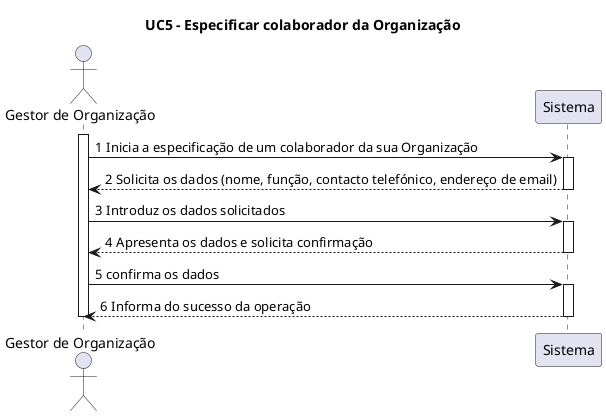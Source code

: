 @startuml

title UC5 - Especificar colaborador da Organização

Actor "Gestor de Organização" as GestorOrganizacao


activate GestorOrganizacao
GestorOrganizacao -> Sistema: 1 Inicia a especificação de um colaborador da sua Organização
activate Sistema
Sistema --> GestorOrganizacao: 2 Solicita os dados (nome, função, contacto telefónico, endereço de email)
deactivate Sistema
GestorOrganizacao -> Sistema: 3 Introduz os dados solicitados
activate Sistema
Sistema --> GestorOrganizacao: 4 Apresenta os dados e solicita confirmação
deactivate Sistema
GestorOrganizacao -> Sistema: 5 confirma os dados
activate Sistema
Sistema --> GestorOrganizacao: 6 Informa do sucesso da operação
deactivate Sistema
deactivate GestorOrganizacao
@enduml
